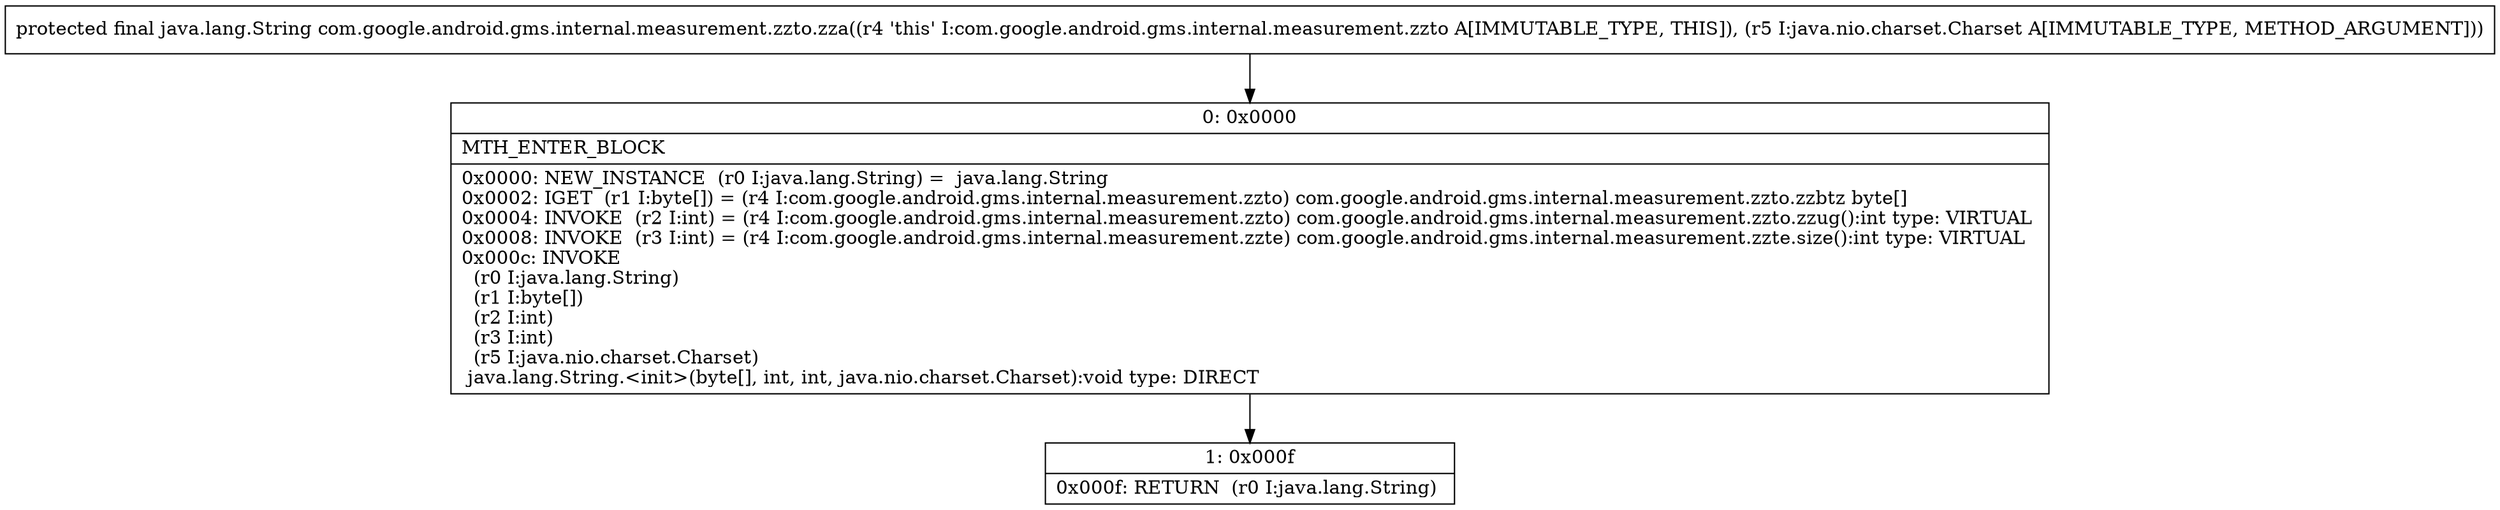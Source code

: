 digraph "CFG forcom.google.android.gms.internal.measurement.zzto.zza(Ljava\/nio\/charset\/Charset;)Ljava\/lang\/String;" {
Node_0 [shape=record,label="{0\:\ 0x0000|MTH_ENTER_BLOCK\l|0x0000: NEW_INSTANCE  (r0 I:java.lang.String) =  java.lang.String \l0x0002: IGET  (r1 I:byte[]) = (r4 I:com.google.android.gms.internal.measurement.zzto) com.google.android.gms.internal.measurement.zzto.zzbtz byte[] \l0x0004: INVOKE  (r2 I:int) = (r4 I:com.google.android.gms.internal.measurement.zzto) com.google.android.gms.internal.measurement.zzto.zzug():int type: VIRTUAL \l0x0008: INVOKE  (r3 I:int) = (r4 I:com.google.android.gms.internal.measurement.zzte) com.google.android.gms.internal.measurement.zzte.size():int type: VIRTUAL \l0x000c: INVOKE  \l  (r0 I:java.lang.String)\l  (r1 I:byte[])\l  (r2 I:int)\l  (r3 I:int)\l  (r5 I:java.nio.charset.Charset)\l java.lang.String.\<init\>(byte[], int, int, java.nio.charset.Charset):void type: DIRECT \l}"];
Node_1 [shape=record,label="{1\:\ 0x000f|0x000f: RETURN  (r0 I:java.lang.String) \l}"];
MethodNode[shape=record,label="{protected final java.lang.String com.google.android.gms.internal.measurement.zzto.zza((r4 'this' I:com.google.android.gms.internal.measurement.zzto A[IMMUTABLE_TYPE, THIS]), (r5 I:java.nio.charset.Charset A[IMMUTABLE_TYPE, METHOD_ARGUMENT])) }"];
MethodNode -> Node_0;
Node_0 -> Node_1;
}


